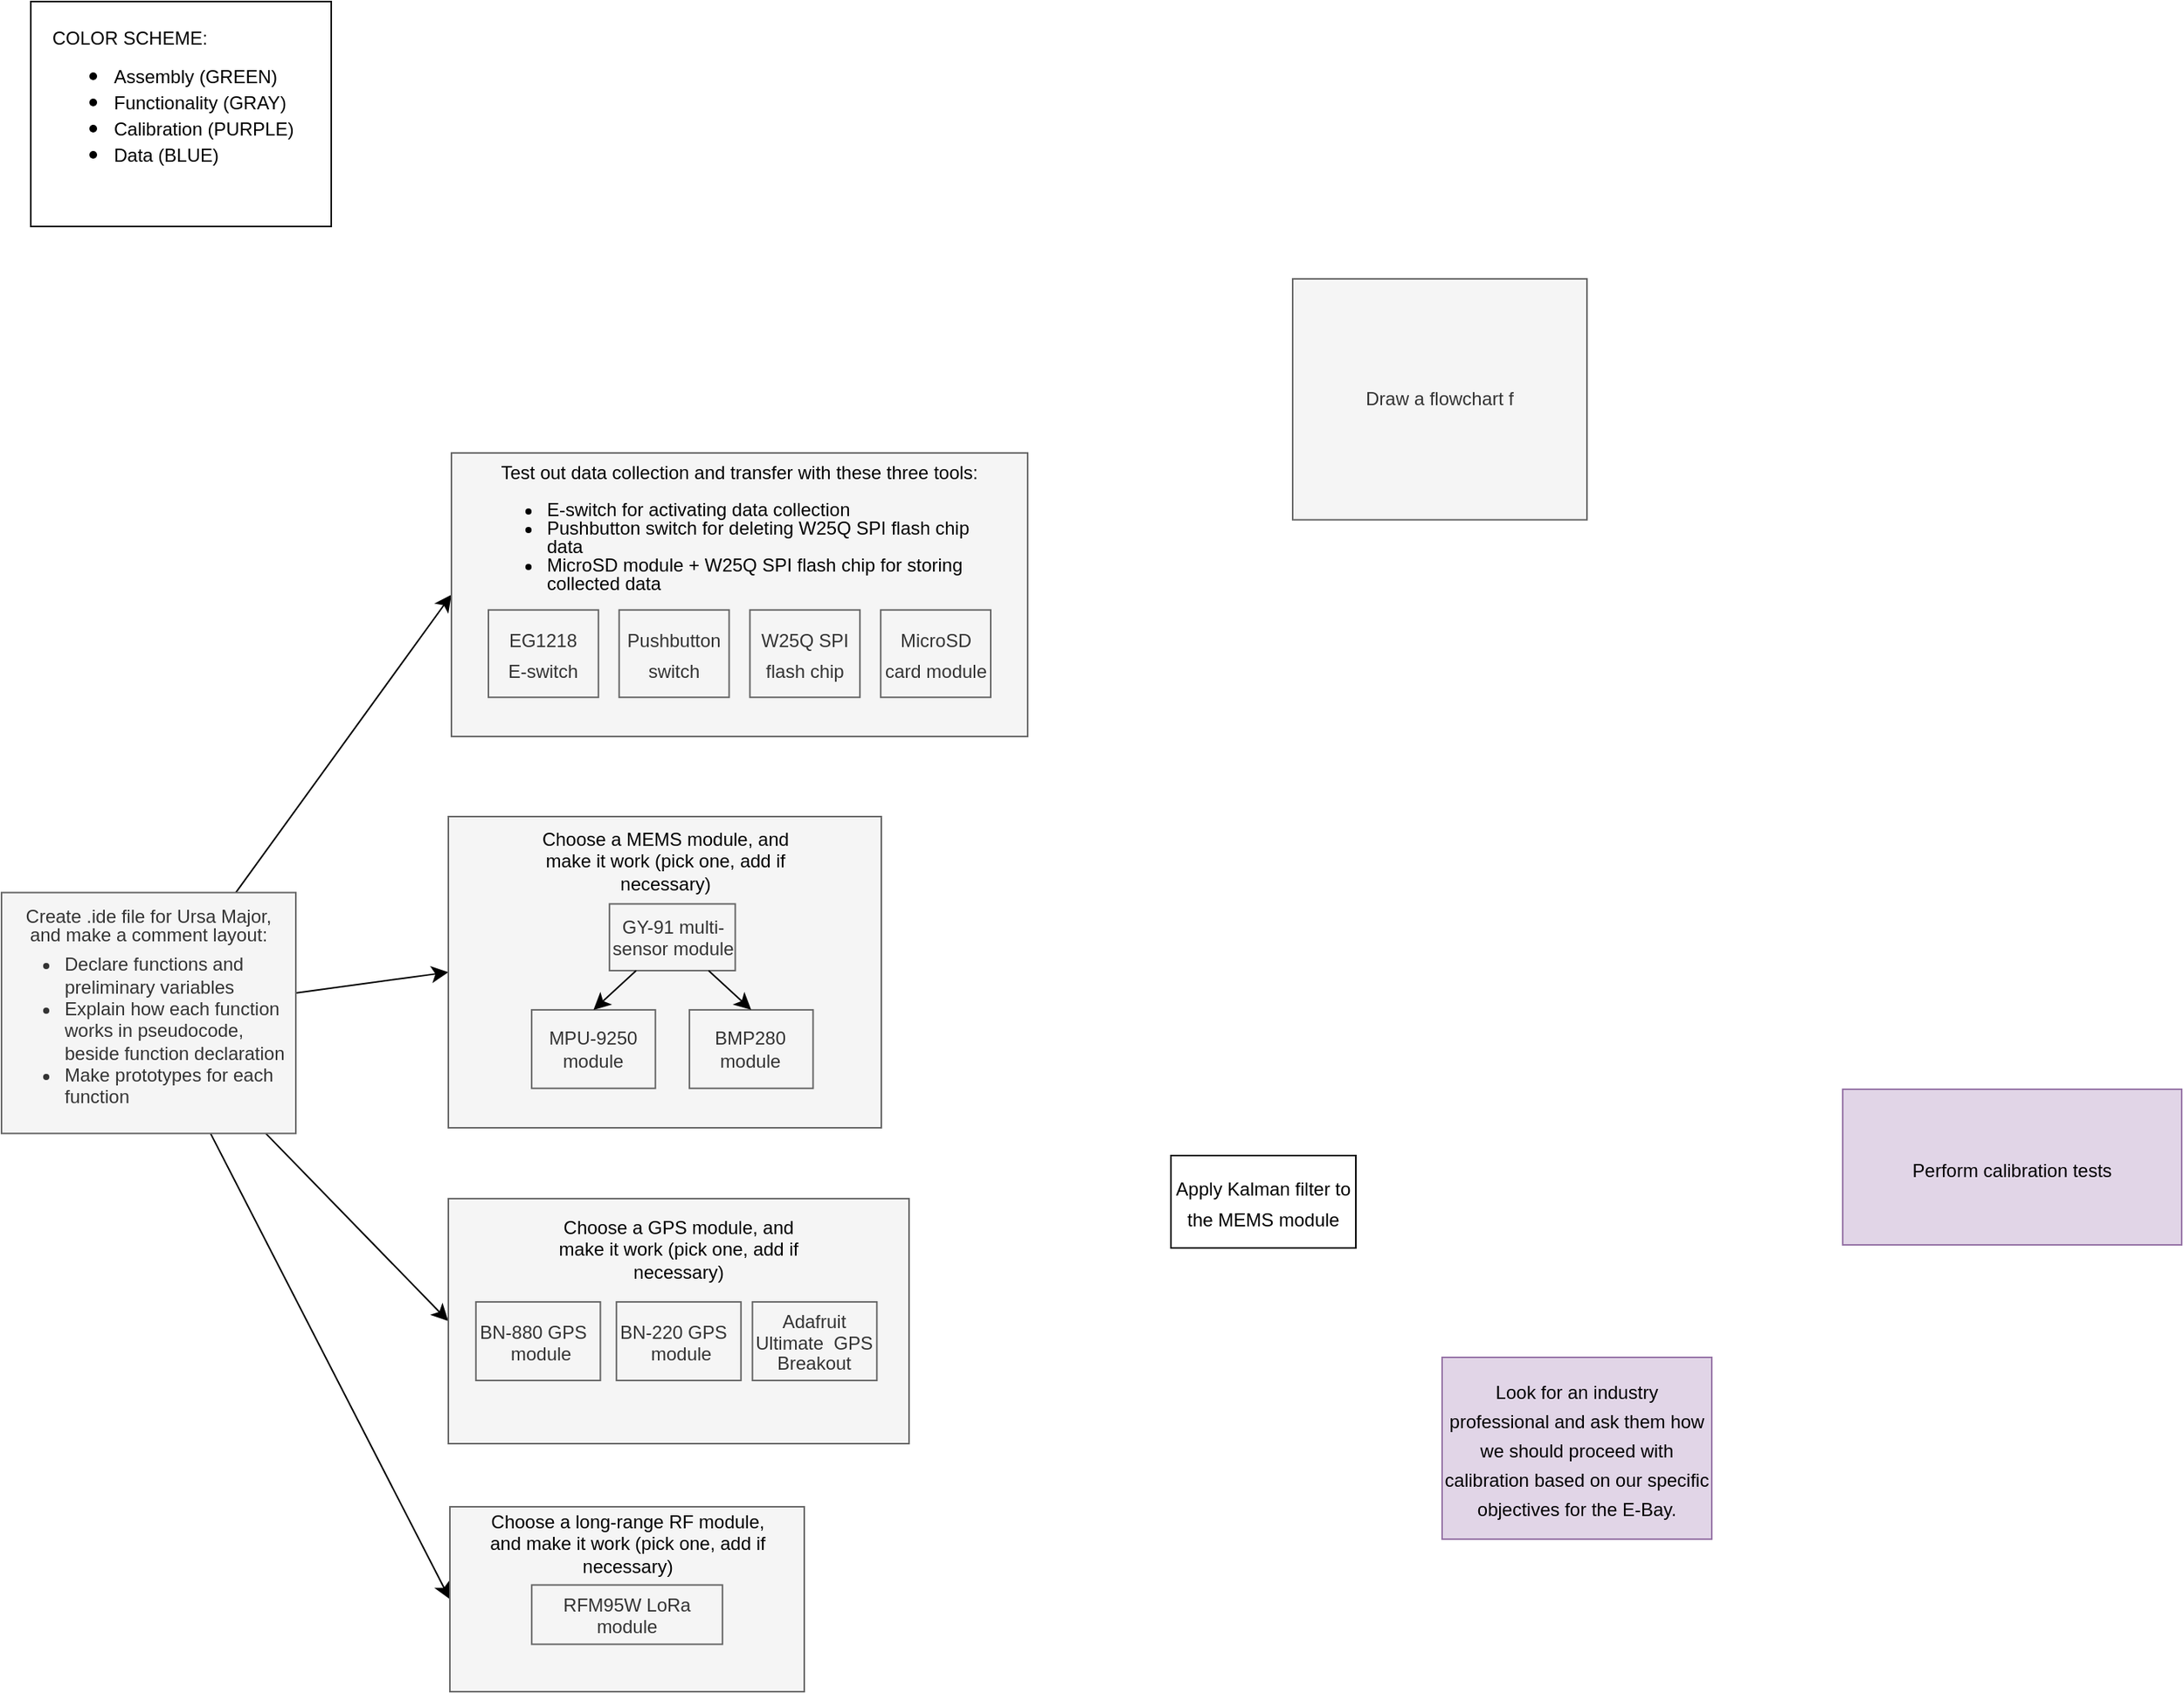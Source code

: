 <mxfile version="23.0.1" type="github">
  <diagram id="Kgz-I2Onq_ngCIVEnlhg" name="Page-1">
    <mxGraphModel dx="1101" dy="1015" grid="0" gridSize="10" guides="1" tooltips="1" connect="1" arrows="1" fold="1" page="0" pageScale="1" pageWidth="850" pageHeight="1100" math="0" shadow="0">
      <root>
        <mxCell id="0" />
        <mxCell id="1" parent="0" />
        <mxCell id="NzM3c5rhbgq5Nzea2j3H-12" style="edgeStyle=none;curved=1;rounded=0;orthogonalLoop=1;jettySize=auto;html=1;fontSize=12;startSize=8;endSize=8;entryX=0;entryY=0.5;entryDx=0;entryDy=0;" parent="1" source="fWsVMU4tvbM98KFU46y7-1" target="-cz0K4mL6-3bw0Zg1IZK-9" edge="1">
          <mxGeometry relative="1" as="geometry">
            <mxPoint x="375.667" y="242.333" as="targetPoint" />
          </mxGeometry>
        </mxCell>
        <mxCell id="NzM3c5rhbgq5Nzea2j3H-13" style="edgeStyle=none;curved=1;rounded=0;orthogonalLoop=1;jettySize=auto;html=1;fontSize=12;startSize=8;endSize=8;entryX=0;entryY=0.5;entryDx=0;entryDy=0;" parent="1" source="fWsVMU4tvbM98KFU46y7-1" target="fWsVMU4tvbM98KFU46y7-14" edge="1">
          <mxGeometry relative="1" as="geometry">
            <mxPoint x="367.667" y="489" as="targetPoint" />
          </mxGeometry>
        </mxCell>
        <mxCell id="NzM3c5rhbgq5Nzea2j3H-15" value="" style="edgeStyle=none;curved=1;rounded=0;orthogonalLoop=1;jettySize=auto;html=1;fontSize=12;startSize=8;endSize=8;entryX=0;entryY=0.5;entryDx=0;entryDy=0;" parent="1" source="fWsVMU4tvbM98KFU46y7-1" target="fWsVMU4tvbM98KFU46y7-18" edge="1">
          <mxGeometry relative="1" as="geometry" />
        </mxCell>
        <mxCell id="NzM3c5rhbgq5Nzea2j3H-17" style="edgeStyle=none;curved=1;rounded=0;orthogonalLoop=1;jettySize=auto;html=1;fontSize=12;startSize=8;endSize=8;entryX=0;entryY=0.5;entryDx=0;entryDy=0;" parent="1" source="fWsVMU4tvbM98KFU46y7-1" target="-cz0K4mL6-3bw0Zg1IZK-7" edge="1">
          <mxGeometry relative="1" as="geometry">
            <mxPoint x="391.714" y="890.286" as="targetPoint" />
          </mxGeometry>
        </mxCell>
        <mxCell id="fWsVMU4tvbM98KFU46y7-1" value="&lt;p style=&quot;line-height: 0%;&quot;&gt;Create .ide file for Ursa Major,&lt;/p&gt;&lt;p style=&quot;line-height: 0%;&quot;&gt;and make a comment layout:&lt;/p&gt;&lt;div style=&quot;text-align: left;&quot;&gt;&lt;ul&gt;&lt;li&gt;Declare functions and preliminary variables&lt;/li&gt;&lt;li&gt;Explain how each function works in pseudocode, beside function declaration&lt;/li&gt;&lt;li&gt;Make prototypes for each function&lt;/li&gt;&lt;/ul&gt;&lt;/div&gt;&lt;p&gt;&lt;/p&gt;" style="whiteSpace=wrap;html=1;fontSize=12;fillColor=#f5f5f5;strokeColor=#666666;fontColor=#333333;" parent="1" vertex="1">
          <mxGeometry x="74" y="433.31" width="191" height="156.37" as="geometry" />
        </mxCell>
        <mxCell id="fWsVMU4tvbM98KFU46y7-16" value="&lt;font style=&quot;font-size: 12px;&quot;&gt;Apply Kalman filter to the MEMS module&lt;/font&gt;" style="whiteSpace=wrap;html=1;fontSize=16;" parent="1" vertex="1">
          <mxGeometry x="833" y="604" width="120" height="60" as="geometry" />
        </mxCell>
        <mxCell id="NzM3c5rhbgq5Nzea2j3H-2" value="" style="group;fillColor=#f5f5f5;fontColor=#333333;strokeColor=#666666;" parent="1" vertex="1" connectable="0">
          <mxGeometry x="364" y="384" width="281" height="202" as="geometry" />
        </mxCell>
        <mxCell id="fWsVMU4tvbM98KFU46y7-14" value="" style="rounded=0;whiteSpace=wrap;html=1;fontSize=16;movable=1;resizable=1;rotatable=1;deletable=1;editable=1;locked=0;connectable=1;fillColor=#f5f5f5;fontColor=#333333;strokeColor=#666666;" parent="NzM3c5rhbgq5Nzea2j3H-2" vertex="1">
          <mxGeometry width="281" height="202" as="geometry" />
        </mxCell>
        <mxCell id="fWsVMU4tvbM98KFU46y7-10" value="&lt;p style=&quot;line-height: 80%;&quot;&gt;&lt;span style=&quot;font-size: 12px;&quot;&gt;GY-91 multi-sensor module&lt;/span&gt;&lt;/p&gt;" style="whiteSpace=wrap;html=1;fontSize=16;fillColor=#f5f5f5;fontColor=#333333;strokeColor=#666666;" parent="NzM3c5rhbgq5Nzea2j3H-2" vertex="1">
          <mxGeometry x="104.586" y="56.704" width="81.624" height="43.286" as="geometry" />
        </mxCell>
        <mxCell id="fWsVMU4tvbM98KFU46y7-15" value="Choose a MEMS module, and make it work (pick one, add if necessary)" style="text;strokeColor=none;fillColor=none;html=1;align=center;verticalAlign=middle;whiteSpace=wrap;rounded=0;fontSize=12;" parent="NzM3c5rhbgq5Nzea2j3H-2" vertex="1">
          <mxGeometry x="56.6" y="16.13" width="167.8" height="25.46" as="geometry" />
        </mxCell>
        <mxCell id="-cz0K4mL6-3bw0Zg1IZK-1" value="MPU-9250 module" style="whiteSpace=wrap;html=1;fontSize=12;fillColor=#f5f5f5;fontColor=#333333;strokeColor=#666666;" parent="NzM3c5rhbgq5Nzea2j3H-2" vertex="1">
          <mxGeometry x="54.072" y="125.452" width="80.286" height="50.924" as="geometry" />
        </mxCell>
        <mxCell id="-cz0K4mL6-3bw0Zg1IZK-2" value="BMP280 module" style="whiteSpace=wrap;html=1;fontSize=12;fillColor=#f5f5f5;fontColor=#333333;strokeColor=#666666;" parent="NzM3c5rhbgq5Nzea2j3H-2" vertex="1">
          <mxGeometry x="156.437" y="125.452" width="80.286" height="50.924" as="geometry" />
        </mxCell>
        <mxCell id="-cz0K4mL6-3bw0Zg1IZK-5" style="edgeStyle=none;curved=1;rounded=0;orthogonalLoop=1;jettySize=auto;html=1;entryX=0.5;entryY=0;entryDx=0;entryDy=0;fontSize=12;startSize=8;endSize=8;" parent="NzM3c5rhbgq5Nzea2j3H-2" source="fWsVMU4tvbM98KFU46y7-10" target="-cz0K4mL6-3bw0Zg1IZK-1" edge="1">
          <mxGeometry relative="1" as="geometry" />
        </mxCell>
        <mxCell id="-cz0K4mL6-3bw0Zg1IZK-6" style="edgeStyle=none;curved=1;rounded=0;orthogonalLoop=1;jettySize=auto;html=1;entryX=0.5;entryY=0;entryDx=0;entryDy=0;fontSize=12;startSize=8;endSize=8;" parent="NzM3c5rhbgq5Nzea2j3H-2" source="fWsVMU4tvbM98KFU46y7-10" target="-cz0K4mL6-3bw0Zg1IZK-2" edge="1">
          <mxGeometry relative="1" as="geometry" />
        </mxCell>
        <mxCell id="NzM3c5rhbgq5Nzea2j3H-4" value="" style="group" parent="1" vertex="1" connectable="0">
          <mxGeometry x="364" y="632" width="299" height="159" as="geometry" />
        </mxCell>
        <mxCell id="fWsVMU4tvbM98KFU46y7-18" value="" style="rounded=0;whiteSpace=wrap;html=1;fontSize=16;fillColor=#f5f5f5;fontColor=#333333;strokeColor=#666666;" parent="NzM3c5rhbgq5Nzea2j3H-4" vertex="1">
          <mxGeometry width="299" height="159" as="geometry" />
        </mxCell>
        <mxCell id="fWsVMU4tvbM98KFU46y7-19" value="Choose a GPS module, and make it work (pick one, add if necessary)" style="text;strokeColor=none;fillColor=none;html=1;align=center;verticalAlign=middle;whiteSpace=wrap;rounded=0;fontSize=12;" parent="NzM3c5rhbgq5Nzea2j3H-4" vertex="1">
          <mxGeometry x="61.154" y="18" width="176.704" height="30" as="geometry" />
        </mxCell>
        <mxCell id="fWsVMU4tvbM98KFU46y7-13" value="&lt;p style=&quot;line-height: 80%;&quot;&gt;&lt;span style=&quot;font-size: 12px;&quot;&gt;BN-880 GPS &amp;nbsp; &amp;nbsp;module&lt;/span&gt;&lt;/p&gt;" style="whiteSpace=wrap;html=1;fontSize=16;fillColor=#f5f5f5;fontColor=#333333;strokeColor=#666666;" parent="NzM3c5rhbgq5Nzea2j3H-4" vertex="1">
          <mxGeometry x="17.88" y="67" width="80.793" height="51" as="geometry" />
        </mxCell>
        <mxCell id="fWsVMU4tvbM98KFU46y7-20" value="&lt;p style=&quot;line-height: 80%;&quot;&gt;&lt;span style=&quot;font-size: 12px;&quot;&gt;BN-220 GPS &amp;nbsp; &amp;nbsp;module&lt;/span&gt;&lt;/p&gt;" style="whiteSpace=wrap;html=1;fontSize=16;fillColor=#f5f5f5;fontColor=#333333;strokeColor=#666666;" parent="NzM3c5rhbgq5Nzea2j3H-4" vertex="1">
          <mxGeometry x="109.104" y="67" width="80.793" height="51" as="geometry" />
        </mxCell>
        <mxCell id="fWsVMU4tvbM98KFU46y7-21" value="&lt;p style=&quot;line-height: 80%;&quot;&gt;&lt;span style=&quot;font-size: 12px;&quot;&gt;Adafruit Ultimate &amp;nbsp;GPS Breakout&lt;/span&gt;&lt;/p&gt;" style="whiteSpace=wrap;html=1;fontSize=16;fillColor=#f5f5f5;fontColor=#333333;strokeColor=#666666;" parent="NzM3c5rhbgq5Nzea2j3H-4" vertex="1">
          <mxGeometry x="197.347" y="67" width="80.793" height="51" as="geometry" />
        </mxCell>
        <mxCell id="NzM3c5rhbgq5Nzea2j3H-5" value="" style="group;fillColor=#f5f5f5;fontColor=#333333;strokeColor=#666666;" parent="1" vertex="1" connectable="0">
          <mxGeometry x="365" y="832" width="230" height="120" as="geometry" />
        </mxCell>
        <mxCell id="-cz0K4mL6-3bw0Zg1IZK-7" value="" style="rounded=0;whiteSpace=wrap;html=1;fontSize=16;fillColor=#f5f5f5;fontColor=#333333;strokeColor=#666666;" parent="NzM3c5rhbgq5Nzea2j3H-5" vertex="1">
          <mxGeometry width="230" height="120" as="geometry" />
        </mxCell>
        <mxCell id="-cz0K4mL6-3bw0Zg1IZK-8" value="Choose a long-range RF module, and make it work (pick one, add if necessary)" style="text;strokeColor=none;fillColor=none;html=1;align=center;verticalAlign=middle;whiteSpace=wrap;rounded=0;fontSize=12;" parent="NzM3c5rhbgq5Nzea2j3H-5" vertex="1">
          <mxGeometry x="17.692" y="12.886" width="194.615" height="22.639" as="geometry" />
        </mxCell>
        <mxCell id="fWsVMU4tvbM98KFU46y7-12" value="&lt;p style=&quot;line-height: 80%;&quot;&gt;&lt;span style=&quot;font-size: 12px;&quot;&gt;RFM95W LoRa module&lt;/span&gt;&lt;/p&gt;" style="whiteSpace=wrap;html=1;fontSize=16;fillColor=#f5f5f5;fontColor=#333333;strokeColor=#666666;" parent="NzM3c5rhbgq5Nzea2j3H-5" vertex="1">
          <mxGeometry x="53.114" y="50.738" width="123.781" height="38.489" as="geometry" />
        </mxCell>
        <mxCell id="NzM3c5rhbgq5Nzea2j3H-19" value="&lt;div style=&quot;line-height: 0%;&quot;&gt;&lt;span style=&quot;font-size: 12px;&quot;&gt;COLOR SCHEME:&lt;/span&gt;&lt;/div&gt;&lt;div style=&quot;line-height: 100%;&quot;&gt;&lt;ul style=&quot;line-height: 100%;&quot;&gt;&lt;li&gt;&lt;span style=&quot;font-size: 12px;&quot;&gt;Assembly (GREEN)&lt;/span&gt;&lt;/li&gt;&lt;li&gt;&lt;span style=&quot;font-size: 12px;&quot;&gt;Functionality (GRAY)&lt;/span&gt;&lt;/li&gt;&lt;li&gt;&lt;span style=&quot;font-size: 12px;&quot;&gt;Calibration (PURPLE)&lt;/span&gt;&lt;/li&gt;&lt;li&gt;&lt;span style=&quot;font-size: 12px;&quot;&gt;Data (BLUE)&lt;/span&gt;&lt;/li&gt;&lt;/ul&gt;&lt;/div&gt;" style="rounded=0;whiteSpace=wrap;html=1;fontSize=16;align=left;spacingLeft=12;spacingBottom=12;spacingRight=12;spacingTop=12;glass=0;shadow=0;" parent="1" vertex="1">
          <mxGeometry x="93" y="-145" width="195" height="146" as="geometry" />
        </mxCell>
        <mxCell id="NzM3c5rhbgq5Nzea2j3H-20" value="" style="group" parent="1" vertex="1" connectable="0">
          <mxGeometry x="366" y="148" width="374" height="184" as="geometry" />
        </mxCell>
        <mxCell id="-cz0K4mL6-3bw0Zg1IZK-9" value="" style="rounded=0;whiteSpace=wrap;html=1;fontSize=16;fillColor=#f5f5f5;fontColor=#333333;strokeColor=#666666;" parent="NzM3c5rhbgq5Nzea2j3H-20" vertex="1">
          <mxGeometry width="374.0" height="184" as="geometry" />
        </mxCell>
        <mxCell id="-cz0K4mL6-3bw0Zg1IZK-10" value="&lt;p style=&quot;line-height: 100%;&quot;&gt;Test out data collection and transfer with these three tools:&lt;br&gt;&lt;/p&gt;&lt;div style=&quot;text-align: left; line-height: 100%;&quot;&gt;&lt;ul style=&quot;line-height: 100%;&quot;&gt;&lt;li&gt;E-switch for activating data collection&lt;/li&gt;&lt;li&gt;Pushbutton switch for deleting W25Q SPI flash chip data&lt;/li&gt;&lt;li&gt;MicroSD module + W25Q SPI flash chip for storing collected data&lt;br&gt;&lt;/li&gt;&lt;/ul&gt;&lt;/div&gt;&lt;p&gt;&lt;/p&gt;" style="text;strokeColor=none;fillColor=none;html=1;align=center;verticalAlign=middle;whiteSpace=wrap;rounded=0;fontSize=12;" parent="NzM3c5rhbgq5Nzea2j3H-20" vertex="1">
          <mxGeometry x="21.113" y="17.672" width="331.774" height="60.074" as="geometry" />
        </mxCell>
        <mxCell id="fWsVMU4tvbM98KFU46y7-6" value="&lt;font style=&quot;font-size: 12px;&quot;&gt;EG1218&lt;br&gt;E-switch&lt;/font&gt;" style="whiteSpace=wrap;html=1;fontSize=16;fillColor=#f5f5f5;fontColor=#333333;strokeColor=#666666;" parent="NzM3c5rhbgq5Nzea2j3H-20" vertex="1">
          <mxGeometry x="23.995" y="101.876" width="71.396" height="56.739" as="geometry" />
        </mxCell>
        <mxCell id="eNUzJ6Q4fZItbAREqSK0-1" value="&lt;span style=&quot;font-size: 12px;&quot;&gt;Pushbutton switch&lt;/span&gt;" style="whiteSpace=wrap;html=1;fontSize=16;fillColor=#f5f5f5;fontColor=#333333;strokeColor=#666666;" vertex="1" parent="NzM3c5rhbgq5Nzea2j3H-20">
          <mxGeometry x="108.838" y="101.876" width="71.396" height="56.739" as="geometry" />
        </mxCell>
        <mxCell id="eNUzJ6Q4fZItbAREqSK0-2" value="&lt;span style=&quot;font-size: 12px;&quot;&gt;W25Q SPI flash chip&lt;/span&gt;" style="whiteSpace=wrap;html=1;fontSize=16;fillColor=#f5f5f5;fontColor=#333333;strokeColor=#666666;" vertex="1" parent="NzM3c5rhbgq5Nzea2j3H-20">
          <mxGeometry x="193.724" y="101.876" width="71.396" height="56.739" as="geometry" />
        </mxCell>
        <mxCell id="eNUzJ6Q4fZItbAREqSK0-3" value="&lt;span style=&quot;font-size: 12px;&quot;&gt;MicroSD card module&lt;/span&gt;" style="whiteSpace=wrap;html=1;fontSize=16;fillColor=#f5f5f5;fontColor=#333333;strokeColor=#666666;" vertex="1" parent="NzM3c5rhbgq5Nzea2j3H-20">
          <mxGeometry x="278.609" y="101.876" width="71.396" height="56.739" as="geometry" />
        </mxCell>
        <mxCell id="NzM3c5rhbgq5Nzea2j3H-21" value="&lt;font style=&quot;font-size: 12px;&quot;&gt;Perform calibration tests&lt;br&gt;&lt;/font&gt;" style="whiteSpace=wrap;html=1;fontSize=16;fillColor=#e1d5e7;strokeColor=#9673a6;" parent="1" vertex="1">
          <mxGeometry x="1269" y="561" width="220" height="101" as="geometry" />
        </mxCell>
        <mxCell id="NzM3c5rhbgq5Nzea2j3H-22" value="&lt;font style=&quot;font-size: 12px;&quot;&gt;Look for an industry professional and ask them how we should proceed with calibration based on our specific objectives for the E-Bay.&lt;br&gt;&lt;/font&gt;" style="whiteSpace=wrap;html=1;fontSize=16;fillColor=#e1d5e7;strokeColor=#9673a6;" parent="1" vertex="1">
          <mxGeometry x="1009" y="735" width="175" height="118" as="geometry" />
        </mxCell>
        <mxCell id="NzM3c5rhbgq5Nzea2j3H-23" value="Draw a flowchart f" style="whiteSpace=wrap;html=1;fontSize=12;fillColor=#f5f5f5;strokeColor=#666666;fontColor=#333333;" parent="1" vertex="1">
          <mxGeometry x="912" y="35" width="191" height="156.37" as="geometry" />
        </mxCell>
      </root>
    </mxGraphModel>
  </diagram>
</mxfile>
